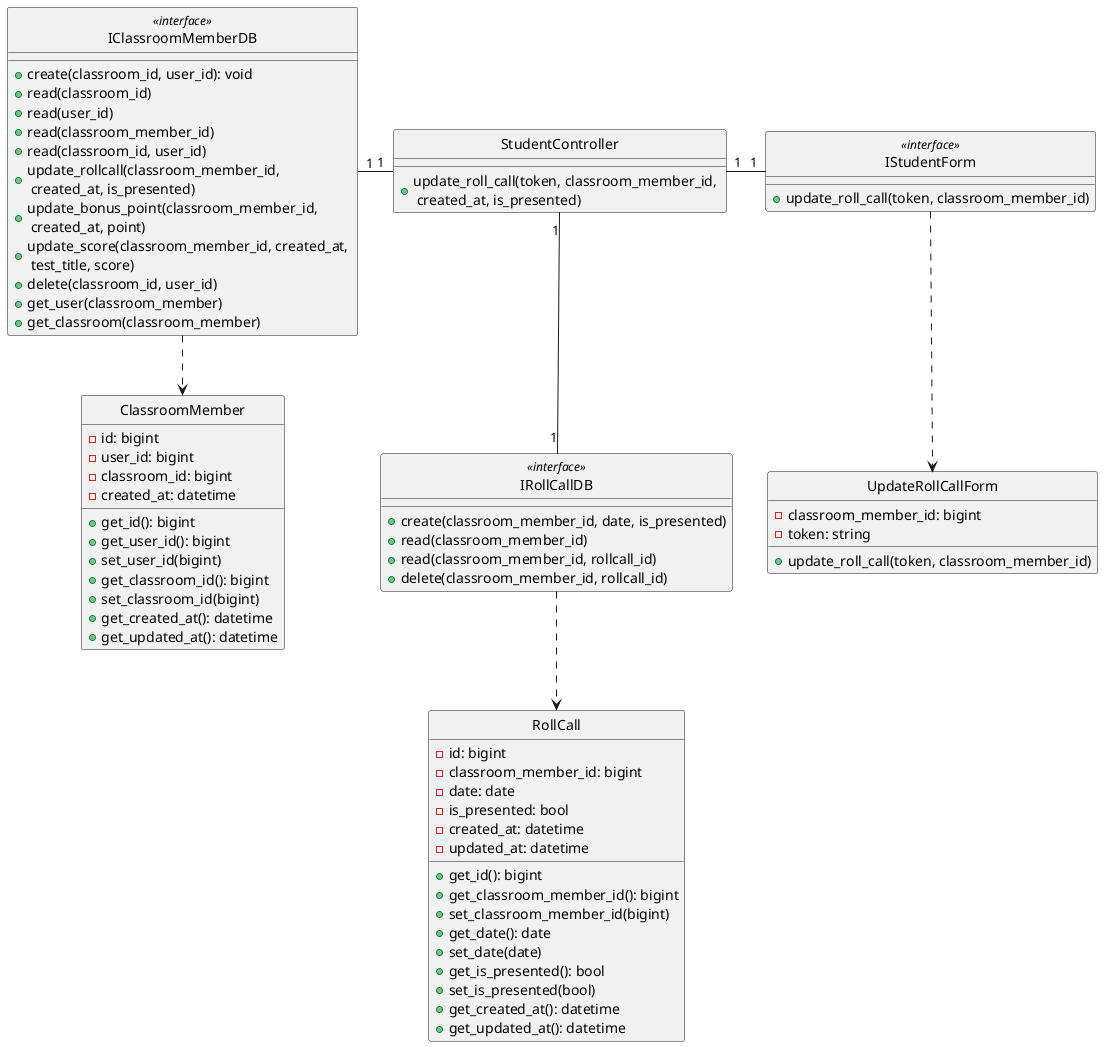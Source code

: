 @startuml updateRollCall

class UpdateRollCallForm {
    - classroom_member_id: bigint
    - token: string

    + update_roll_call(token, classroom_member_id)
}

class IStudentForm <<interface>> {
    + update_roll_call(token, classroom_member_id)
}

class StudentController {
    + update_roll_call(token, classroom_member_id, \n created_at, is_presented)
}

class ClassroomMember {
    - id: bigint
    - user_id: bigint
    - classroom_id: bigint
    - created_at: datetime

    + get_id(): bigint
    + get_user_id(): bigint
    + set_user_id(bigint)
    + get_classroom_id(): bigint
    + set_classroom_id(bigint)
    + get_created_at(): datetime
    + get_updated_at(): datetime
}

class IClassroomMemberDB <<interface>> {
    + create(classroom_id, user_id): void
    + read(classroom_id)
    + read(user_id)
    + read(classroom_member_id)
    + read(classroom_id, user_id)
    + update_rollcall(classroom_member_id, \n created_at, is_presented)
    + update_bonus_point(classroom_member_id, \n created_at, point)
    + update_score(classroom_member_id, created_at, \n test_title, score)
    + delete(classroom_id, user_id)
    + get_user(classroom_member)
    + get_classroom(classroom_member)
}


class RollCall {
    - id: bigint
    - classroom_member_id: bigint
    - date: date
    - is_presented: bool
    - created_at: datetime
    - updated_at: datetime

    + get_id(): bigint
    + get_classroom_member_id(): bigint
    + set_classroom_member_id(bigint)
    + get_date(): date
    + set_date(date)
    + get_is_presented(): bool
    + set_is_presented(bool)
    + get_created_at(): datetime
    + get_updated_at(): datetime
}

class IRollCallDB <<interface>> {
    + create(classroom_member_id, date, is_presented)
    + read(classroom_member_id)
    + read(classroom_member_id, rollcall_id)
    + delete(classroom_member_id, rollcall_id)
}

hide UpdateRollCallForm circle
hide IStudentForm <<interface>> circle
hide StudentController circle
hide IClassroomMemberDB <<interface>> circle
hide ClassroomMember circle
hide IRollCallDB <<interface>> circle
hide RollCall circle


IStudentForm .down.> UpdateRollCallForm
IClassroomMemberDB .down.> ClassroomMember
IRollCallDB .down.> RollCall
IStudentForm "1"-left-"1" StudentController
StudentController "1"-left-"1" IClassroomMemberDB
StudentController "1"-down-"1" IRollCallDB


@enduml
